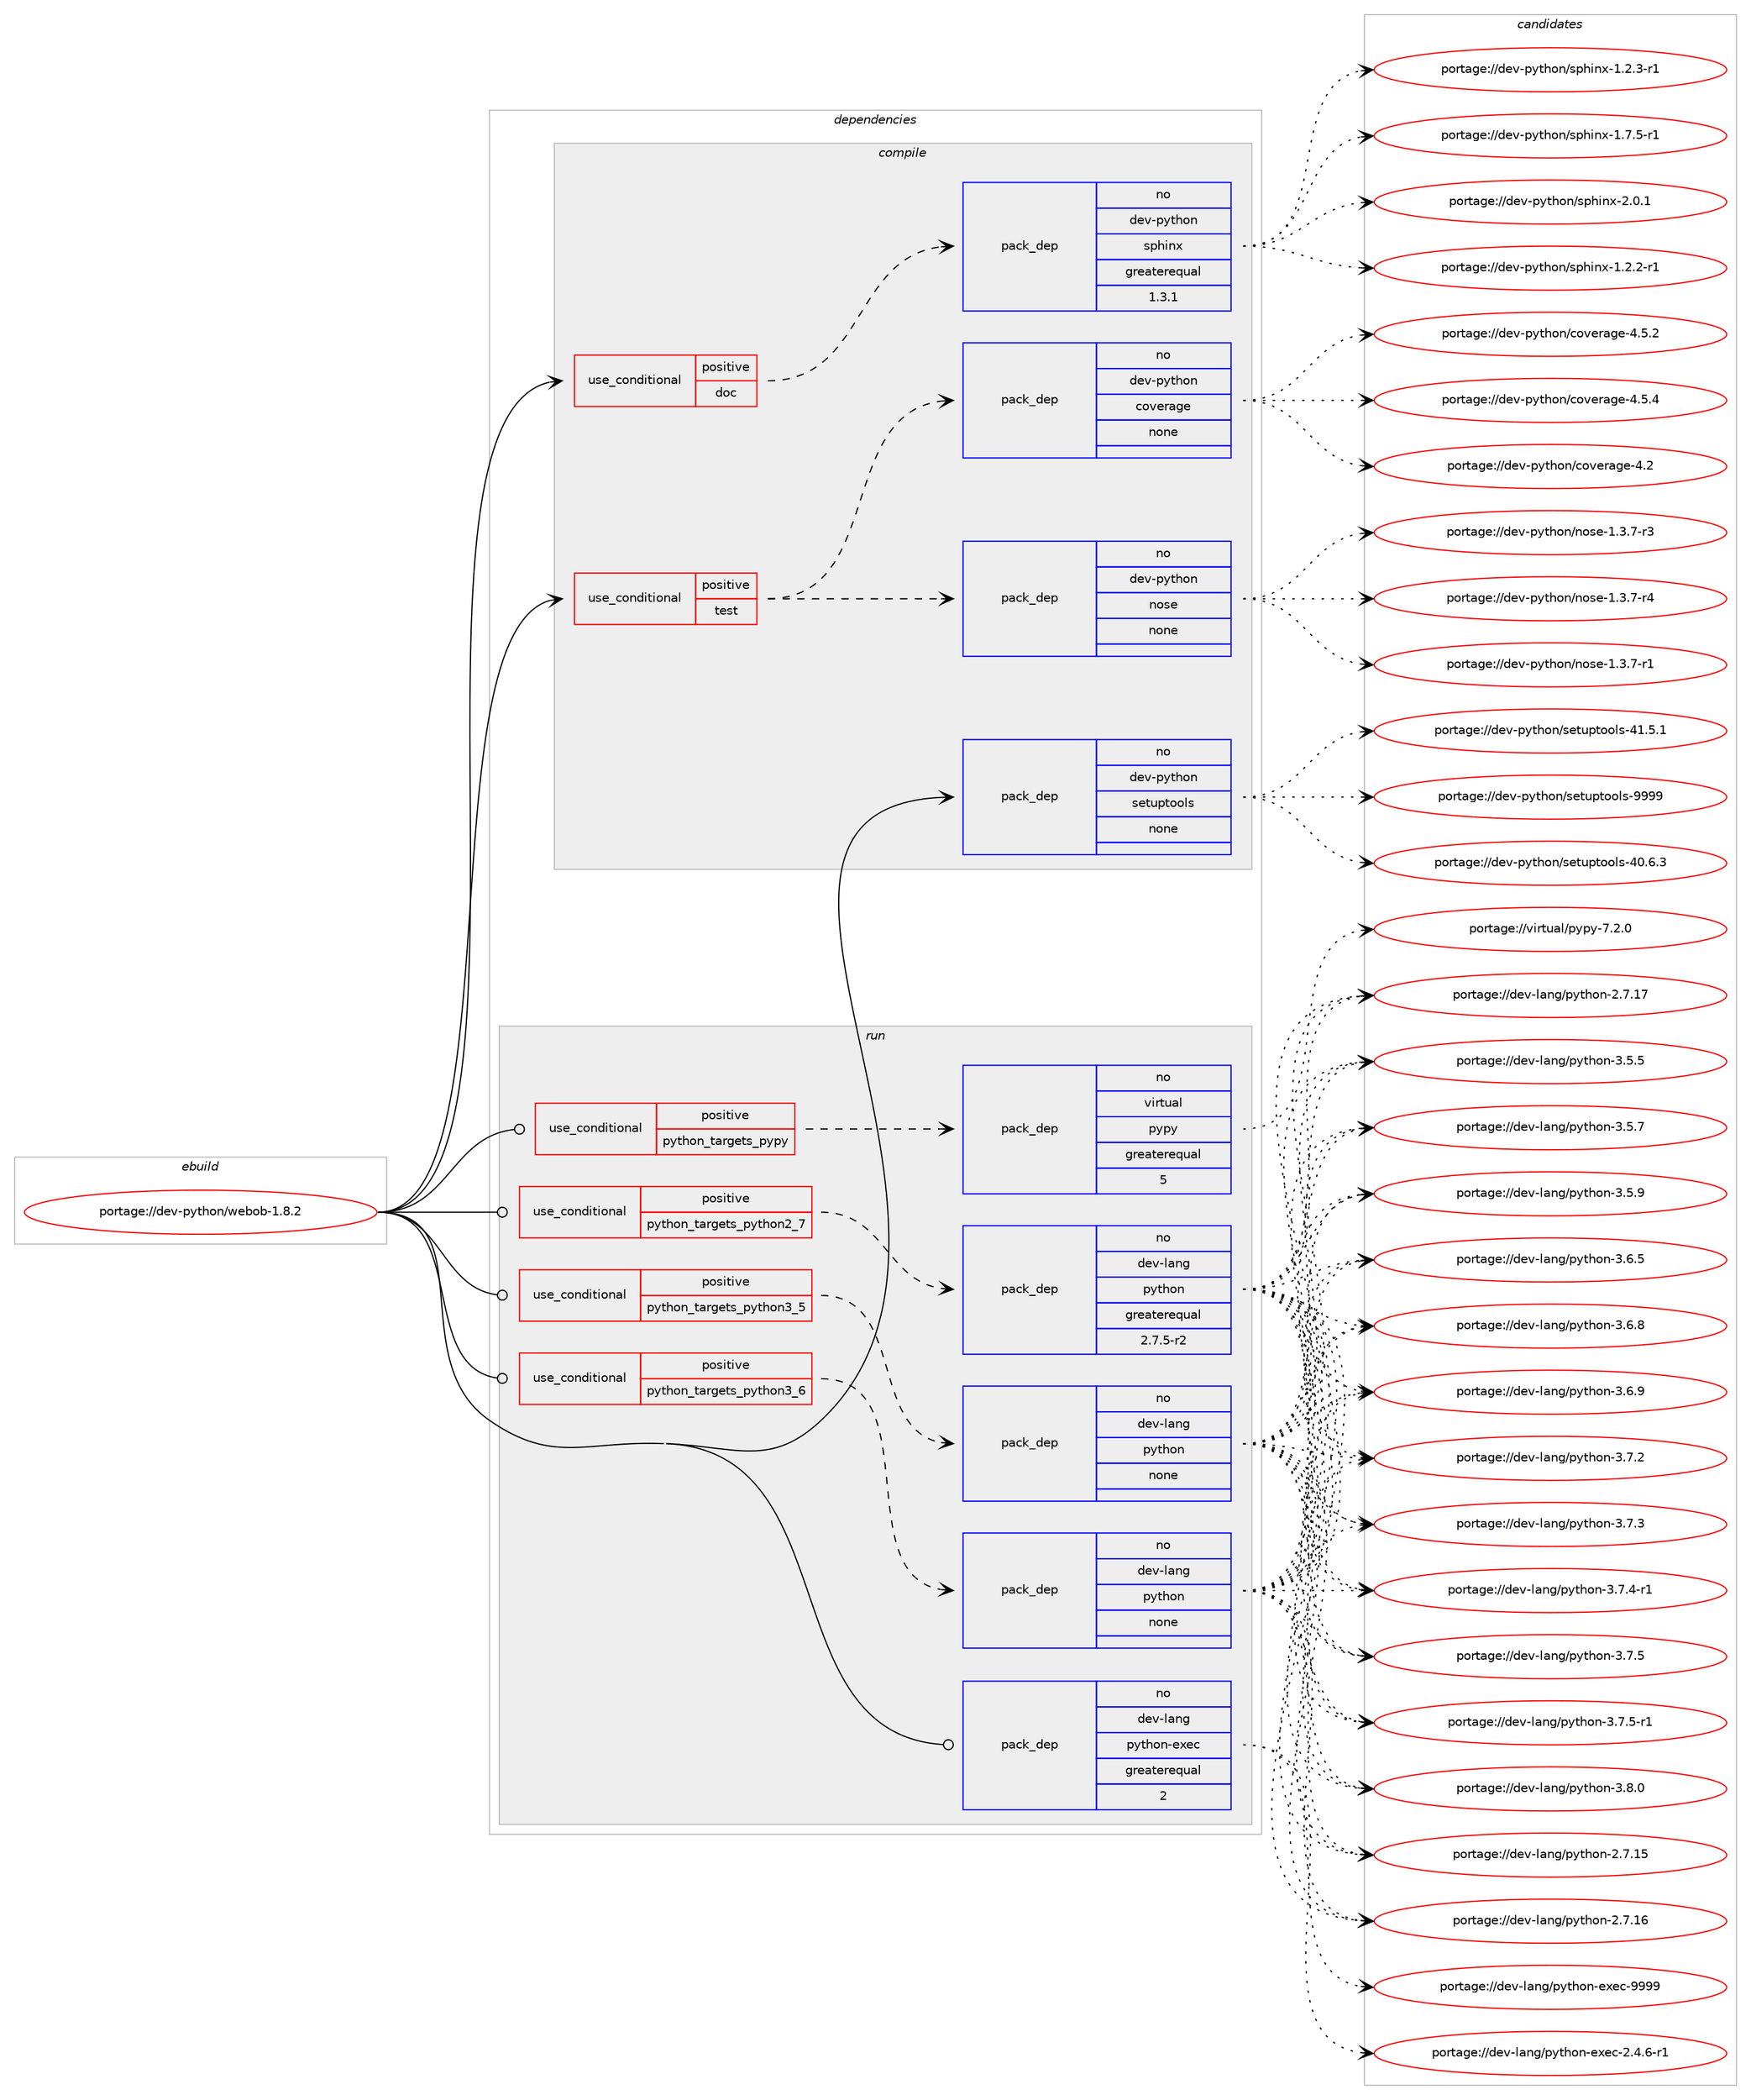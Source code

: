 digraph prolog {

# *************
# Graph options
# *************

newrank=true;
concentrate=true;
compound=true;
graph [rankdir=LR,fontname=Helvetica,fontsize=10,ranksep=1.5];#, ranksep=2.5, nodesep=0.2];
edge  [arrowhead=vee];
node  [fontname=Helvetica,fontsize=10];

# **********
# The ebuild
# **********

subgraph cluster_leftcol {
color=gray;
rank=same;
label=<<i>ebuild</i>>;
id [label="portage://dev-python/webob-1.8.2", color=red, width=4, href="../dev-python/webob-1.8.2.svg"];
}

# ****************
# The dependencies
# ****************

subgraph cluster_midcol {
color=gray;
label=<<i>dependencies</i>>;
subgraph cluster_compile {
fillcolor="#eeeeee";
style=filled;
label=<<i>compile</i>>;
subgraph cond40636 {
dependency178591 [label=<<TABLE BORDER="0" CELLBORDER="1" CELLSPACING="0" CELLPADDING="4"><TR><TD ROWSPAN="3" CELLPADDING="10">use_conditional</TD></TR><TR><TD>positive</TD></TR><TR><TD>doc</TD></TR></TABLE>>, shape=none, color=red];
subgraph pack134546 {
dependency178592 [label=<<TABLE BORDER="0" CELLBORDER="1" CELLSPACING="0" CELLPADDING="4" WIDTH="220"><TR><TD ROWSPAN="6" CELLPADDING="30">pack_dep</TD></TR><TR><TD WIDTH="110">no</TD></TR><TR><TD>dev-python</TD></TR><TR><TD>sphinx</TD></TR><TR><TD>greaterequal</TD></TR><TR><TD>1.3.1</TD></TR></TABLE>>, shape=none, color=blue];
}
dependency178591:e -> dependency178592:w [weight=20,style="dashed",arrowhead="vee"];
}
id:e -> dependency178591:w [weight=20,style="solid",arrowhead="vee"];
subgraph cond40637 {
dependency178593 [label=<<TABLE BORDER="0" CELLBORDER="1" CELLSPACING="0" CELLPADDING="4"><TR><TD ROWSPAN="3" CELLPADDING="10">use_conditional</TD></TR><TR><TD>positive</TD></TR><TR><TD>test</TD></TR></TABLE>>, shape=none, color=red];
subgraph pack134547 {
dependency178594 [label=<<TABLE BORDER="0" CELLBORDER="1" CELLSPACING="0" CELLPADDING="4" WIDTH="220"><TR><TD ROWSPAN="6" CELLPADDING="30">pack_dep</TD></TR><TR><TD WIDTH="110">no</TD></TR><TR><TD>dev-python</TD></TR><TR><TD>nose</TD></TR><TR><TD>none</TD></TR><TR><TD></TD></TR></TABLE>>, shape=none, color=blue];
}
dependency178593:e -> dependency178594:w [weight=20,style="dashed",arrowhead="vee"];
subgraph pack134548 {
dependency178595 [label=<<TABLE BORDER="0" CELLBORDER="1" CELLSPACING="0" CELLPADDING="4" WIDTH="220"><TR><TD ROWSPAN="6" CELLPADDING="30">pack_dep</TD></TR><TR><TD WIDTH="110">no</TD></TR><TR><TD>dev-python</TD></TR><TR><TD>coverage</TD></TR><TR><TD>none</TD></TR><TR><TD></TD></TR></TABLE>>, shape=none, color=blue];
}
dependency178593:e -> dependency178595:w [weight=20,style="dashed",arrowhead="vee"];
}
id:e -> dependency178593:w [weight=20,style="solid",arrowhead="vee"];
subgraph pack134549 {
dependency178596 [label=<<TABLE BORDER="0" CELLBORDER="1" CELLSPACING="0" CELLPADDING="4" WIDTH="220"><TR><TD ROWSPAN="6" CELLPADDING="30">pack_dep</TD></TR><TR><TD WIDTH="110">no</TD></TR><TR><TD>dev-python</TD></TR><TR><TD>setuptools</TD></TR><TR><TD>none</TD></TR><TR><TD></TD></TR></TABLE>>, shape=none, color=blue];
}
id:e -> dependency178596:w [weight=20,style="solid",arrowhead="vee"];
}
subgraph cluster_compileandrun {
fillcolor="#eeeeee";
style=filled;
label=<<i>compile and run</i>>;
}
subgraph cluster_run {
fillcolor="#eeeeee";
style=filled;
label=<<i>run</i>>;
subgraph cond40638 {
dependency178597 [label=<<TABLE BORDER="0" CELLBORDER="1" CELLSPACING="0" CELLPADDING="4"><TR><TD ROWSPAN="3" CELLPADDING="10">use_conditional</TD></TR><TR><TD>positive</TD></TR><TR><TD>python_targets_pypy</TD></TR></TABLE>>, shape=none, color=red];
subgraph pack134550 {
dependency178598 [label=<<TABLE BORDER="0" CELLBORDER="1" CELLSPACING="0" CELLPADDING="4" WIDTH="220"><TR><TD ROWSPAN="6" CELLPADDING="30">pack_dep</TD></TR><TR><TD WIDTH="110">no</TD></TR><TR><TD>virtual</TD></TR><TR><TD>pypy</TD></TR><TR><TD>greaterequal</TD></TR><TR><TD>5</TD></TR></TABLE>>, shape=none, color=blue];
}
dependency178597:e -> dependency178598:w [weight=20,style="dashed",arrowhead="vee"];
}
id:e -> dependency178597:w [weight=20,style="solid",arrowhead="odot"];
subgraph cond40639 {
dependency178599 [label=<<TABLE BORDER="0" CELLBORDER="1" CELLSPACING="0" CELLPADDING="4"><TR><TD ROWSPAN="3" CELLPADDING="10">use_conditional</TD></TR><TR><TD>positive</TD></TR><TR><TD>python_targets_python2_7</TD></TR></TABLE>>, shape=none, color=red];
subgraph pack134551 {
dependency178600 [label=<<TABLE BORDER="0" CELLBORDER="1" CELLSPACING="0" CELLPADDING="4" WIDTH="220"><TR><TD ROWSPAN="6" CELLPADDING="30">pack_dep</TD></TR><TR><TD WIDTH="110">no</TD></TR><TR><TD>dev-lang</TD></TR><TR><TD>python</TD></TR><TR><TD>greaterequal</TD></TR><TR><TD>2.7.5-r2</TD></TR></TABLE>>, shape=none, color=blue];
}
dependency178599:e -> dependency178600:w [weight=20,style="dashed",arrowhead="vee"];
}
id:e -> dependency178599:w [weight=20,style="solid",arrowhead="odot"];
subgraph cond40640 {
dependency178601 [label=<<TABLE BORDER="0" CELLBORDER="1" CELLSPACING="0" CELLPADDING="4"><TR><TD ROWSPAN="3" CELLPADDING="10">use_conditional</TD></TR><TR><TD>positive</TD></TR><TR><TD>python_targets_python3_5</TD></TR></TABLE>>, shape=none, color=red];
subgraph pack134552 {
dependency178602 [label=<<TABLE BORDER="0" CELLBORDER="1" CELLSPACING="0" CELLPADDING="4" WIDTH="220"><TR><TD ROWSPAN="6" CELLPADDING="30">pack_dep</TD></TR><TR><TD WIDTH="110">no</TD></TR><TR><TD>dev-lang</TD></TR><TR><TD>python</TD></TR><TR><TD>none</TD></TR><TR><TD></TD></TR></TABLE>>, shape=none, color=blue];
}
dependency178601:e -> dependency178602:w [weight=20,style="dashed",arrowhead="vee"];
}
id:e -> dependency178601:w [weight=20,style="solid",arrowhead="odot"];
subgraph cond40641 {
dependency178603 [label=<<TABLE BORDER="0" CELLBORDER="1" CELLSPACING="0" CELLPADDING="4"><TR><TD ROWSPAN="3" CELLPADDING="10">use_conditional</TD></TR><TR><TD>positive</TD></TR><TR><TD>python_targets_python3_6</TD></TR></TABLE>>, shape=none, color=red];
subgraph pack134553 {
dependency178604 [label=<<TABLE BORDER="0" CELLBORDER="1" CELLSPACING="0" CELLPADDING="4" WIDTH="220"><TR><TD ROWSPAN="6" CELLPADDING="30">pack_dep</TD></TR><TR><TD WIDTH="110">no</TD></TR><TR><TD>dev-lang</TD></TR><TR><TD>python</TD></TR><TR><TD>none</TD></TR><TR><TD></TD></TR></TABLE>>, shape=none, color=blue];
}
dependency178603:e -> dependency178604:w [weight=20,style="dashed",arrowhead="vee"];
}
id:e -> dependency178603:w [weight=20,style="solid",arrowhead="odot"];
subgraph pack134554 {
dependency178605 [label=<<TABLE BORDER="0" CELLBORDER="1" CELLSPACING="0" CELLPADDING="4" WIDTH="220"><TR><TD ROWSPAN="6" CELLPADDING="30">pack_dep</TD></TR><TR><TD WIDTH="110">no</TD></TR><TR><TD>dev-lang</TD></TR><TR><TD>python-exec</TD></TR><TR><TD>greaterequal</TD></TR><TR><TD>2</TD></TR></TABLE>>, shape=none, color=blue];
}
id:e -> dependency178605:w [weight=20,style="solid",arrowhead="odot"];
}
}

# **************
# The candidates
# **************

subgraph cluster_choices {
rank=same;
color=gray;
label=<<i>candidates</i>>;

subgraph choice134546 {
color=black;
nodesep=1;
choiceportage10010111845112121116104111110471151121041051101204549465046504511449 [label="portage://dev-python/sphinx-1.2.2-r1", color=red, width=4,href="../dev-python/sphinx-1.2.2-r1.svg"];
choiceportage10010111845112121116104111110471151121041051101204549465046514511449 [label="portage://dev-python/sphinx-1.2.3-r1", color=red, width=4,href="../dev-python/sphinx-1.2.3-r1.svg"];
choiceportage10010111845112121116104111110471151121041051101204549465546534511449 [label="portage://dev-python/sphinx-1.7.5-r1", color=red, width=4,href="../dev-python/sphinx-1.7.5-r1.svg"];
choiceportage1001011184511212111610411111047115112104105110120455046484649 [label="portage://dev-python/sphinx-2.0.1", color=red, width=4,href="../dev-python/sphinx-2.0.1.svg"];
dependency178592:e -> choiceportage10010111845112121116104111110471151121041051101204549465046504511449:w [style=dotted,weight="100"];
dependency178592:e -> choiceportage10010111845112121116104111110471151121041051101204549465046514511449:w [style=dotted,weight="100"];
dependency178592:e -> choiceportage10010111845112121116104111110471151121041051101204549465546534511449:w [style=dotted,weight="100"];
dependency178592:e -> choiceportage1001011184511212111610411111047115112104105110120455046484649:w [style=dotted,weight="100"];
}
subgraph choice134547 {
color=black;
nodesep=1;
choiceportage10010111845112121116104111110471101111151014549465146554511449 [label="portage://dev-python/nose-1.3.7-r1", color=red, width=4,href="../dev-python/nose-1.3.7-r1.svg"];
choiceportage10010111845112121116104111110471101111151014549465146554511451 [label="portage://dev-python/nose-1.3.7-r3", color=red, width=4,href="../dev-python/nose-1.3.7-r3.svg"];
choiceportage10010111845112121116104111110471101111151014549465146554511452 [label="portage://dev-python/nose-1.3.7-r4", color=red, width=4,href="../dev-python/nose-1.3.7-r4.svg"];
dependency178594:e -> choiceportage10010111845112121116104111110471101111151014549465146554511449:w [style=dotted,weight="100"];
dependency178594:e -> choiceportage10010111845112121116104111110471101111151014549465146554511451:w [style=dotted,weight="100"];
dependency178594:e -> choiceportage10010111845112121116104111110471101111151014549465146554511452:w [style=dotted,weight="100"];
}
subgraph choice134548 {
color=black;
nodesep=1;
choiceportage1001011184511212111610411111047991111181011149710310145524650 [label="portage://dev-python/coverage-4.2", color=red, width=4,href="../dev-python/coverage-4.2.svg"];
choiceportage10010111845112121116104111110479911111810111497103101455246534650 [label="portage://dev-python/coverage-4.5.2", color=red, width=4,href="../dev-python/coverage-4.5.2.svg"];
choiceportage10010111845112121116104111110479911111810111497103101455246534652 [label="portage://dev-python/coverage-4.5.4", color=red, width=4,href="../dev-python/coverage-4.5.4.svg"];
dependency178595:e -> choiceportage1001011184511212111610411111047991111181011149710310145524650:w [style=dotted,weight="100"];
dependency178595:e -> choiceportage10010111845112121116104111110479911111810111497103101455246534650:w [style=dotted,weight="100"];
dependency178595:e -> choiceportage10010111845112121116104111110479911111810111497103101455246534652:w [style=dotted,weight="100"];
}
subgraph choice134549 {
color=black;
nodesep=1;
choiceportage100101118451121211161041111104711510111611711211611111110811545524846544651 [label="portage://dev-python/setuptools-40.6.3", color=red, width=4,href="../dev-python/setuptools-40.6.3.svg"];
choiceportage100101118451121211161041111104711510111611711211611111110811545524946534649 [label="portage://dev-python/setuptools-41.5.1", color=red, width=4,href="../dev-python/setuptools-41.5.1.svg"];
choiceportage10010111845112121116104111110471151011161171121161111111081154557575757 [label="portage://dev-python/setuptools-9999", color=red, width=4,href="../dev-python/setuptools-9999.svg"];
dependency178596:e -> choiceportage100101118451121211161041111104711510111611711211611111110811545524846544651:w [style=dotted,weight="100"];
dependency178596:e -> choiceportage100101118451121211161041111104711510111611711211611111110811545524946534649:w [style=dotted,weight="100"];
dependency178596:e -> choiceportage10010111845112121116104111110471151011161171121161111111081154557575757:w [style=dotted,weight="100"];
}
subgraph choice134550 {
color=black;
nodesep=1;
choiceportage1181051141161179710847112121112121455546504648 [label="portage://virtual/pypy-7.2.0", color=red, width=4,href="../virtual/pypy-7.2.0.svg"];
dependency178598:e -> choiceportage1181051141161179710847112121112121455546504648:w [style=dotted,weight="100"];
}
subgraph choice134551 {
color=black;
nodesep=1;
choiceportage10010111845108971101034711212111610411111045504655464953 [label="portage://dev-lang/python-2.7.15", color=red, width=4,href="../dev-lang/python-2.7.15.svg"];
choiceportage10010111845108971101034711212111610411111045504655464954 [label="portage://dev-lang/python-2.7.16", color=red, width=4,href="../dev-lang/python-2.7.16.svg"];
choiceportage10010111845108971101034711212111610411111045504655464955 [label="portage://dev-lang/python-2.7.17", color=red, width=4,href="../dev-lang/python-2.7.17.svg"];
choiceportage100101118451089711010347112121116104111110455146534653 [label="portage://dev-lang/python-3.5.5", color=red, width=4,href="../dev-lang/python-3.5.5.svg"];
choiceportage100101118451089711010347112121116104111110455146534655 [label="portage://dev-lang/python-3.5.7", color=red, width=4,href="../dev-lang/python-3.5.7.svg"];
choiceportage100101118451089711010347112121116104111110455146534657 [label="portage://dev-lang/python-3.5.9", color=red, width=4,href="../dev-lang/python-3.5.9.svg"];
choiceportage100101118451089711010347112121116104111110455146544653 [label="portage://dev-lang/python-3.6.5", color=red, width=4,href="../dev-lang/python-3.6.5.svg"];
choiceportage100101118451089711010347112121116104111110455146544656 [label="portage://dev-lang/python-3.6.8", color=red, width=4,href="../dev-lang/python-3.6.8.svg"];
choiceportage100101118451089711010347112121116104111110455146544657 [label="portage://dev-lang/python-3.6.9", color=red, width=4,href="../dev-lang/python-3.6.9.svg"];
choiceportage100101118451089711010347112121116104111110455146554650 [label="portage://dev-lang/python-3.7.2", color=red, width=4,href="../dev-lang/python-3.7.2.svg"];
choiceportage100101118451089711010347112121116104111110455146554651 [label="portage://dev-lang/python-3.7.3", color=red, width=4,href="../dev-lang/python-3.7.3.svg"];
choiceportage1001011184510897110103471121211161041111104551465546524511449 [label="portage://dev-lang/python-3.7.4-r1", color=red, width=4,href="../dev-lang/python-3.7.4-r1.svg"];
choiceportage100101118451089711010347112121116104111110455146554653 [label="portage://dev-lang/python-3.7.5", color=red, width=4,href="../dev-lang/python-3.7.5.svg"];
choiceportage1001011184510897110103471121211161041111104551465546534511449 [label="portage://dev-lang/python-3.7.5-r1", color=red, width=4,href="../dev-lang/python-3.7.5-r1.svg"];
choiceportage100101118451089711010347112121116104111110455146564648 [label="portage://dev-lang/python-3.8.0", color=red, width=4,href="../dev-lang/python-3.8.0.svg"];
dependency178600:e -> choiceportage10010111845108971101034711212111610411111045504655464953:w [style=dotted,weight="100"];
dependency178600:e -> choiceportage10010111845108971101034711212111610411111045504655464954:w [style=dotted,weight="100"];
dependency178600:e -> choiceportage10010111845108971101034711212111610411111045504655464955:w [style=dotted,weight="100"];
dependency178600:e -> choiceportage100101118451089711010347112121116104111110455146534653:w [style=dotted,weight="100"];
dependency178600:e -> choiceportage100101118451089711010347112121116104111110455146534655:w [style=dotted,weight="100"];
dependency178600:e -> choiceportage100101118451089711010347112121116104111110455146534657:w [style=dotted,weight="100"];
dependency178600:e -> choiceportage100101118451089711010347112121116104111110455146544653:w [style=dotted,weight="100"];
dependency178600:e -> choiceportage100101118451089711010347112121116104111110455146544656:w [style=dotted,weight="100"];
dependency178600:e -> choiceportage100101118451089711010347112121116104111110455146544657:w [style=dotted,weight="100"];
dependency178600:e -> choiceportage100101118451089711010347112121116104111110455146554650:w [style=dotted,weight="100"];
dependency178600:e -> choiceportage100101118451089711010347112121116104111110455146554651:w [style=dotted,weight="100"];
dependency178600:e -> choiceportage1001011184510897110103471121211161041111104551465546524511449:w [style=dotted,weight="100"];
dependency178600:e -> choiceportage100101118451089711010347112121116104111110455146554653:w [style=dotted,weight="100"];
dependency178600:e -> choiceportage1001011184510897110103471121211161041111104551465546534511449:w [style=dotted,weight="100"];
dependency178600:e -> choiceportage100101118451089711010347112121116104111110455146564648:w [style=dotted,weight="100"];
}
subgraph choice134552 {
color=black;
nodesep=1;
choiceportage10010111845108971101034711212111610411111045504655464953 [label="portage://dev-lang/python-2.7.15", color=red, width=4,href="../dev-lang/python-2.7.15.svg"];
choiceportage10010111845108971101034711212111610411111045504655464954 [label="portage://dev-lang/python-2.7.16", color=red, width=4,href="../dev-lang/python-2.7.16.svg"];
choiceportage10010111845108971101034711212111610411111045504655464955 [label="portage://dev-lang/python-2.7.17", color=red, width=4,href="../dev-lang/python-2.7.17.svg"];
choiceportage100101118451089711010347112121116104111110455146534653 [label="portage://dev-lang/python-3.5.5", color=red, width=4,href="../dev-lang/python-3.5.5.svg"];
choiceportage100101118451089711010347112121116104111110455146534655 [label="portage://dev-lang/python-3.5.7", color=red, width=4,href="../dev-lang/python-3.5.7.svg"];
choiceportage100101118451089711010347112121116104111110455146534657 [label="portage://dev-lang/python-3.5.9", color=red, width=4,href="../dev-lang/python-3.5.9.svg"];
choiceportage100101118451089711010347112121116104111110455146544653 [label="portage://dev-lang/python-3.6.5", color=red, width=4,href="../dev-lang/python-3.6.5.svg"];
choiceportage100101118451089711010347112121116104111110455146544656 [label="portage://dev-lang/python-3.6.8", color=red, width=4,href="../dev-lang/python-3.6.8.svg"];
choiceportage100101118451089711010347112121116104111110455146544657 [label="portage://dev-lang/python-3.6.9", color=red, width=4,href="../dev-lang/python-3.6.9.svg"];
choiceportage100101118451089711010347112121116104111110455146554650 [label="portage://dev-lang/python-3.7.2", color=red, width=4,href="../dev-lang/python-3.7.2.svg"];
choiceportage100101118451089711010347112121116104111110455146554651 [label="portage://dev-lang/python-3.7.3", color=red, width=4,href="../dev-lang/python-3.7.3.svg"];
choiceportage1001011184510897110103471121211161041111104551465546524511449 [label="portage://dev-lang/python-3.7.4-r1", color=red, width=4,href="../dev-lang/python-3.7.4-r1.svg"];
choiceportage100101118451089711010347112121116104111110455146554653 [label="portage://dev-lang/python-3.7.5", color=red, width=4,href="../dev-lang/python-3.7.5.svg"];
choiceportage1001011184510897110103471121211161041111104551465546534511449 [label="portage://dev-lang/python-3.7.5-r1", color=red, width=4,href="../dev-lang/python-3.7.5-r1.svg"];
choiceportage100101118451089711010347112121116104111110455146564648 [label="portage://dev-lang/python-3.8.0", color=red, width=4,href="../dev-lang/python-3.8.0.svg"];
dependency178602:e -> choiceportage10010111845108971101034711212111610411111045504655464953:w [style=dotted,weight="100"];
dependency178602:e -> choiceportage10010111845108971101034711212111610411111045504655464954:w [style=dotted,weight="100"];
dependency178602:e -> choiceportage10010111845108971101034711212111610411111045504655464955:w [style=dotted,weight="100"];
dependency178602:e -> choiceportage100101118451089711010347112121116104111110455146534653:w [style=dotted,weight="100"];
dependency178602:e -> choiceportage100101118451089711010347112121116104111110455146534655:w [style=dotted,weight="100"];
dependency178602:e -> choiceportage100101118451089711010347112121116104111110455146534657:w [style=dotted,weight="100"];
dependency178602:e -> choiceportage100101118451089711010347112121116104111110455146544653:w [style=dotted,weight="100"];
dependency178602:e -> choiceportage100101118451089711010347112121116104111110455146544656:w [style=dotted,weight="100"];
dependency178602:e -> choiceportage100101118451089711010347112121116104111110455146544657:w [style=dotted,weight="100"];
dependency178602:e -> choiceportage100101118451089711010347112121116104111110455146554650:w [style=dotted,weight="100"];
dependency178602:e -> choiceportage100101118451089711010347112121116104111110455146554651:w [style=dotted,weight="100"];
dependency178602:e -> choiceportage1001011184510897110103471121211161041111104551465546524511449:w [style=dotted,weight="100"];
dependency178602:e -> choiceportage100101118451089711010347112121116104111110455146554653:w [style=dotted,weight="100"];
dependency178602:e -> choiceportage1001011184510897110103471121211161041111104551465546534511449:w [style=dotted,weight="100"];
dependency178602:e -> choiceportage100101118451089711010347112121116104111110455146564648:w [style=dotted,weight="100"];
}
subgraph choice134553 {
color=black;
nodesep=1;
choiceportage10010111845108971101034711212111610411111045504655464953 [label="portage://dev-lang/python-2.7.15", color=red, width=4,href="../dev-lang/python-2.7.15.svg"];
choiceportage10010111845108971101034711212111610411111045504655464954 [label="portage://dev-lang/python-2.7.16", color=red, width=4,href="../dev-lang/python-2.7.16.svg"];
choiceportage10010111845108971101034711212111610411111045504655464955 [label="portage://dev-lang/python-2.7.17", color=red, width=4,href="../dev-lang/python-2.7.17.svg"];
choiceportage100101118451089711010347112121116104111110455146534653 [label="portage://dev-lang/python-3.5.5", color=red, width=4,href="../dev-lang/python-3.5.5.svg"];
choiceportage100101118451089711010347112121116104111110455146534655 [label="portage://dev-lang/python-3.5.7", color=red, width=4,href="../dev-lang/python-3.5.7.svg"];
choiceportage100101118451089711010347112121116104111110455146534657 [label="portage://dev-lang/python-3.5.9", color=red, width=4,href="../dev-lang/python-3.5.9.svg"];
choiceportage100101118451089711010347112121116104111110455146544653 [label="portage://dev-lang/python-3.6.5", color=red, width=4,href="../dev-lang/python-3.6.5.svg"];
choiceportage100101118451089711010347112121116104111110455146544656 [label="portage://dev-lang/python-3.6.8", color=red, width=4,href="../dev-lang/python-3.6.8.svg"];
choiceportage100101118451089711010347112121116104111110455146544657 [label="portage://dev-lang/python-3.6.9", color=red, width=4,href="../dev-lang/python-3.6.9.svg"];
choiceportage100101118451089711010347112121116104111110455146554650 [label="portage://dev-lang/python-3.7.2", color=red, width=4,href="../dev-lang/python-3.7.2.svg"];
choiceportage100101118451089711010347112121116104111110455146554651 [label="portage://dev-lang/python-3.7.3", color=red, width=4,href="../dev-lang/python-3.7.3.svg"];
choiceportage1001011184510897110103471121211161041111104551465546524511449 [label="portage://dev-lang/python-3.7.4-r1", color=red, width=4,href="../dev-lang/python-3.7.4-r1.svg"];
choiceportage100101118451089711010347112121116104111110455146554653 [label="portage://dev-lang/python-3.7.5", color=red, width=4,href="../dev-lang/python-3.7.5.svg"];
choiceportage1001011184510897110103471121211161041111104551465546534511449 [label="portage://dev-lang/python-3.7.5-r1", color=red, width=4,href="../dev-lang/python-3.7.5-r1.svg"];
choiceportage100101118451089711010347112121116104111110455146564648 [label="portage://dev-lang/python-3.8.0", color=red, width=4,href="../dev-lang/python-3.8.0.svg"];
dependency178604:e -> choiceportage10010111845108971101034711212111610411111045504655464953:w [style=dotted,weight="100"];
dependency178604:e -> choiceportage10010111845108971101034711212111610411111045504655464954:w [style=dotted,weight="100"];
dependency178604:e -> choiceportage10010111845108971101034711212111610411111045504655464955:w [style=dotted,weight="100"];
dependency178604:e -> choiceportage100101118451089711010347112121116104111110455146534653:w [style=dotted,weight="100"];
dependency178604:e -> choiceportage100101118451089711010347112121116104111110455146534655:w [style=dotted,weight="100"];
dependency178604:e -> choiceportage100101118451089711010347112121116104111110455146534657:w [style=dotted,weight="100"];
dependency178604:e -> choiceportage100101118451089711010347112121116104111110455146544653:w [style=dotted,weight="100"];
dependency178604:e -> choiceportage100101118451089711010347112121116104111110455146544656:w [style=dotted,weight="100"];
dependency178604:e -> choiceportage100101118451089711010347112121116104111110455146544657:w [style=dotted,weight="100"];
dependency178604:e -> choiceportage100101118451089711010347112121116104111110455146554650:w [style=dotted,weight="100"];
dependency178604:e -> choiceportage100101118451089711010347112121116104111110455146554651:w [style=dotted,weight="100"];
dependency178604:e -> choiceportage1001011184510897110103471121211161041111104551465546524511449:w [style=dotted,weight="100"];
dependency178604:e -> choiceportage100101118451089711010347112121116104111110455146554653:w [style=dotted,weight="100"];
dependency178604:e -> choiceportage1001011184510897110103471121211161041111104551465546534511449:w [style=dotted,weight="100"];
dependency178604:e -> choiceportage100101118451089711010347112121116104111110455146564648:w [style=dotted,weight="100"];
}
subgraph choice134554 {
color=black;
nodesep=1;
choiceportage10010111845108971101034711212111610411111045101120101994550465246544511449 [label="portage://dev-lang/python-exec-2.4.6-r1", color=red, width=4,href="../dev-lang/python-exec-2.4.6-r1.svg"];
choiceportage10010111845108971101034711212111610411111045101120101994557575757 [label="portage://dev-lang/python-exec-9999", color=red, width=4,href="../dev-lang/python-exec-9999.svg"];
dependency178605:e -> choiceportage10010111845108971101034711212111610411111045101120101994550465246544511449:w [style=dotted,weight="100"];
dependency178605:e -> choiceportage10010111845108971101034711212111610411111045101120101994557575757:w [style=dotted,weight="100"];
}
}

}

